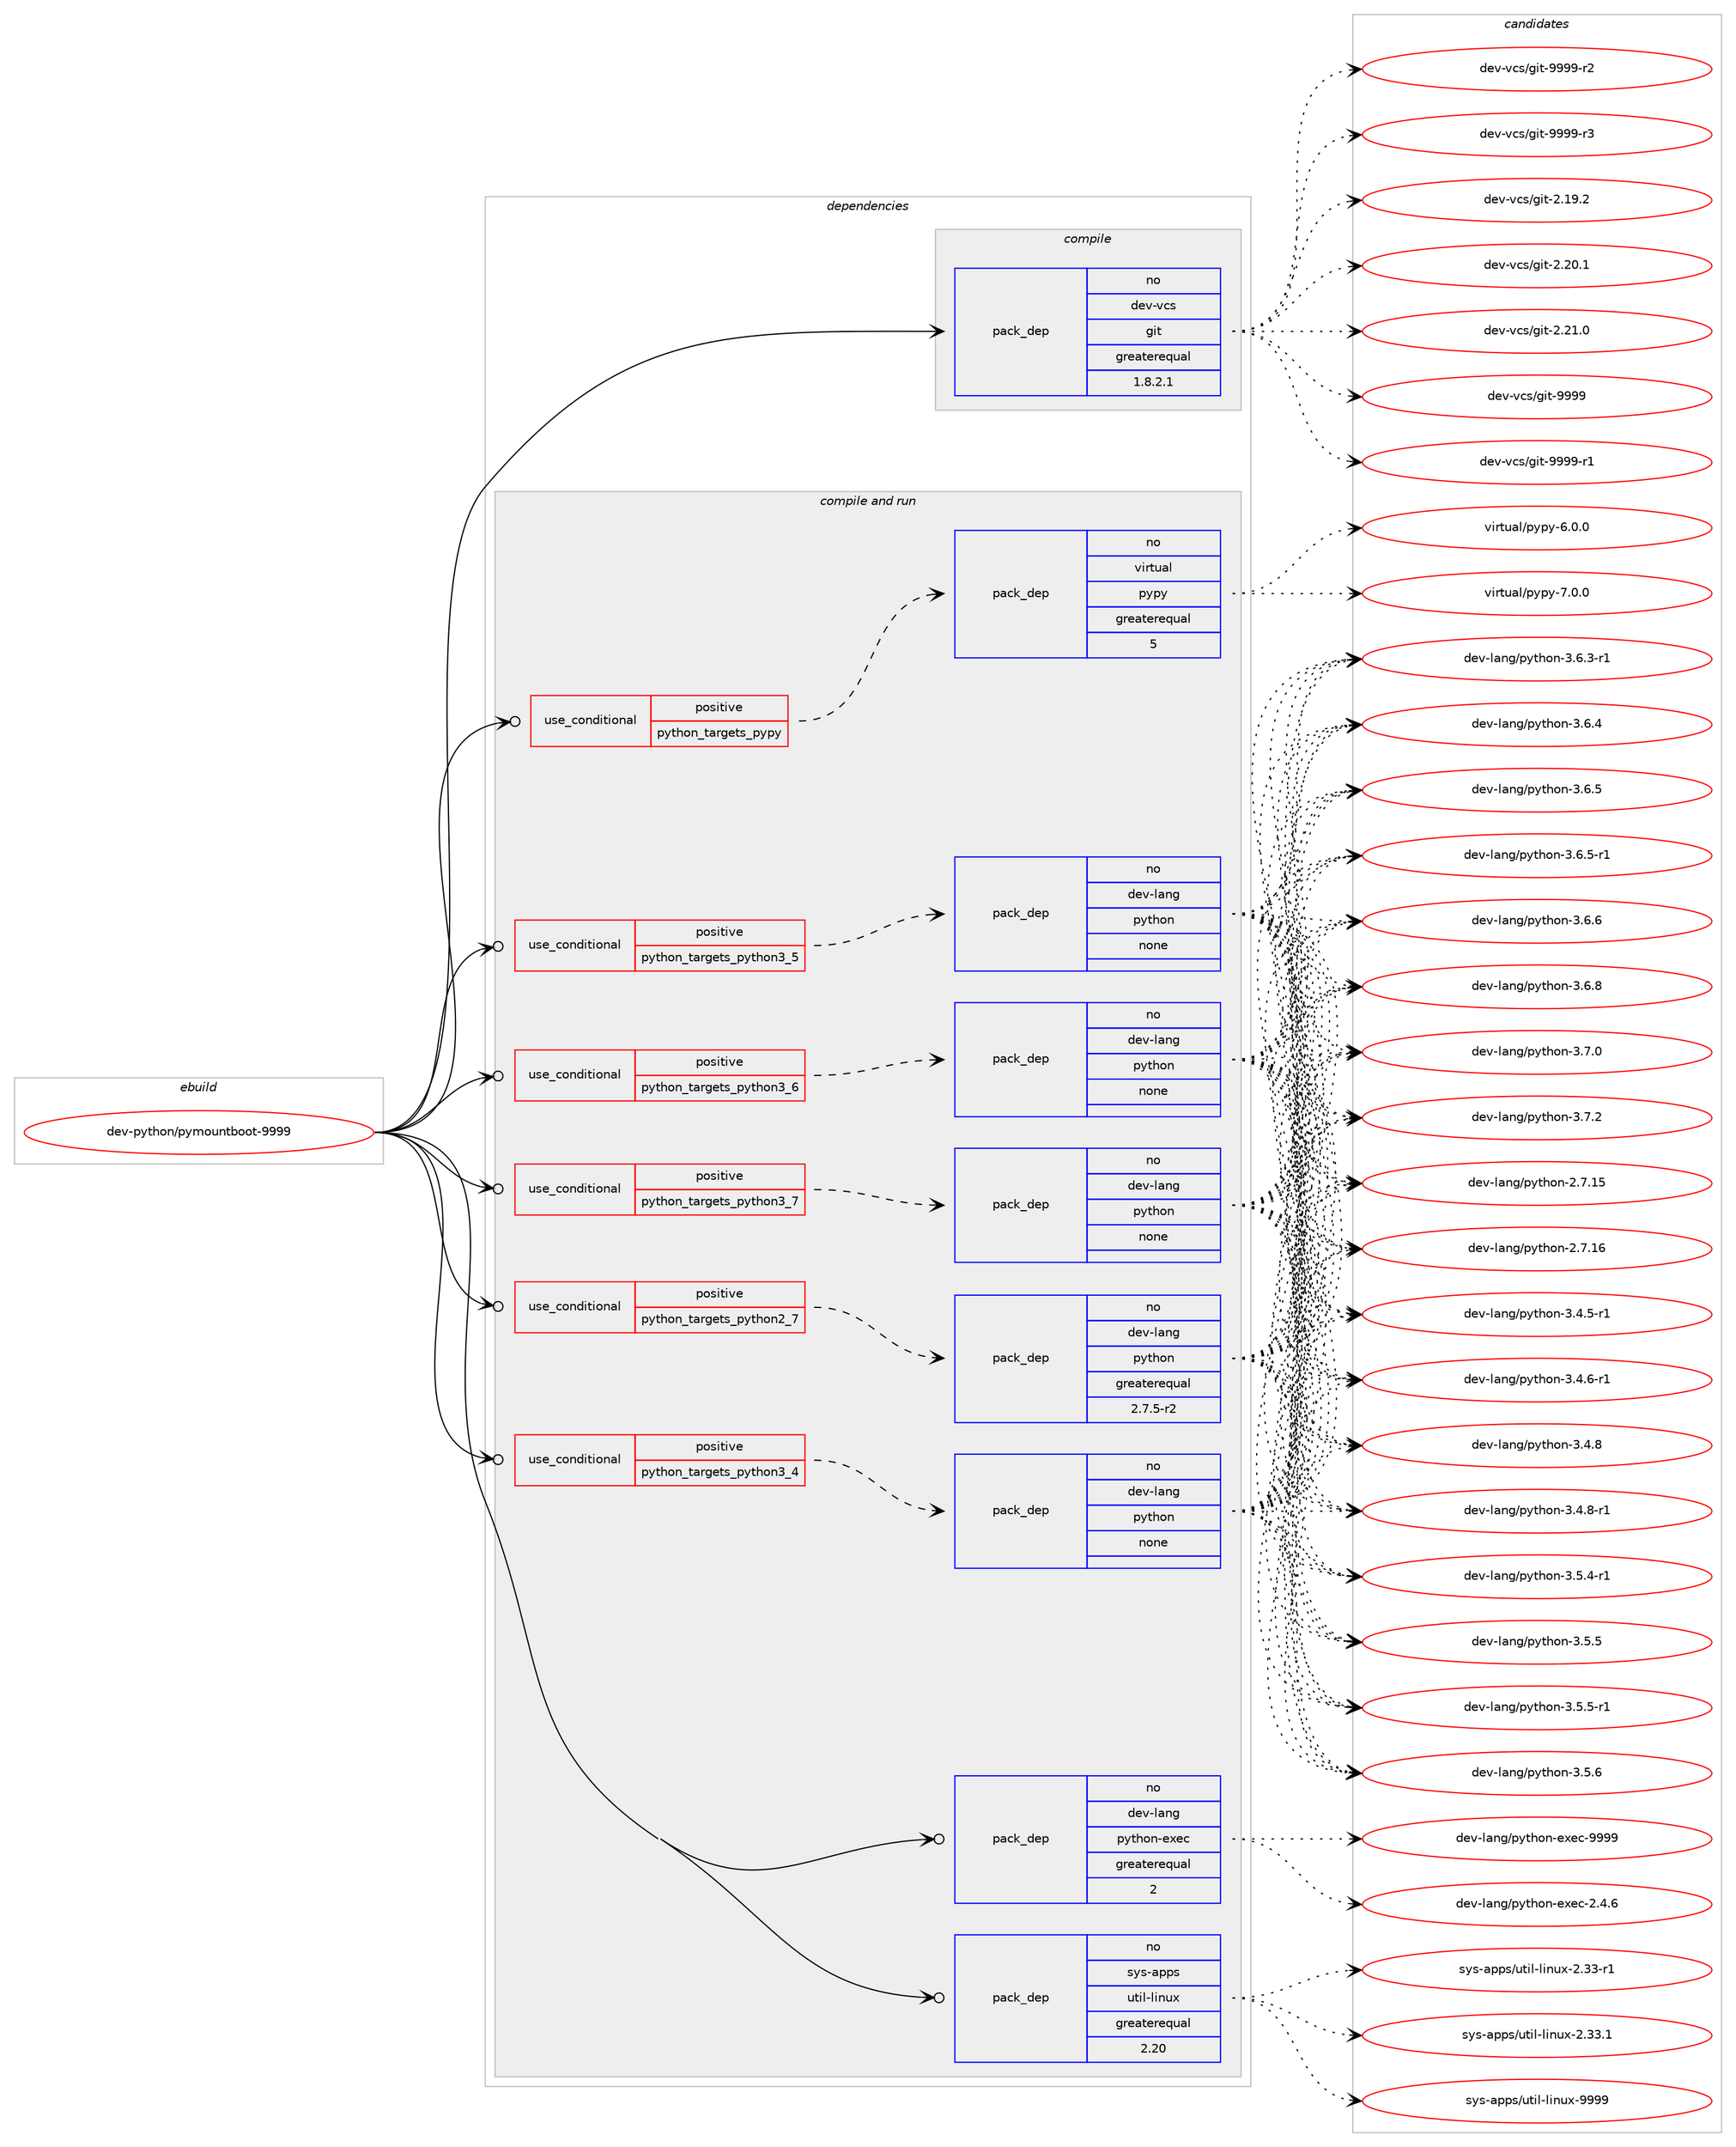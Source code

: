 digraph prolog {

# *************
# Graph options
# *************

newrank=true;
concentrate=true;
compound=true;
graph [rankdir=LR,fontname=Helvetica,fontsize=10,ranksep=1.5];#, ranksep=2.5, nodesep=0.2];
edge  [arrowhead=vee];
node  [fontname=Helvetica,fontsize=10];

# **********
# The ebuild
# **********

subgraph cluster_leftcol {
color=gray;
rank=same;
label=<<i>ebuild</i>>;
id [label="dev-python/pymountboot-9999", color=red, width=4, href="../dev-python/pymountboot-9999.svg"];
}

# ****************
# The dependencies
# ****************

subgraph cluster_midcol {
color=gray;
label=<<i>dependencies</i>>;
subgraph cluster_compile {
fillcolor="#eeeeee";
style=filled;
label=<<i>compile</i>>;
subgraph pack1026000 {
dependency1430547 [label=<<TABLE BORDER="0" CELLBORDER="1" CELLSPACING="0" CELLPADDING="4" WIDTH="220"><TR><TD ROWSPAN="6" CELLPADDING="30">pack_dep</TD></TR><TR><TD WIDTH="110">no</TD></TR><TR><TD>dev-vcs</TD></TR><TR><TD>git</TD></TR><TR><TD>greaterequal</TD></TR><TR><TD>1.8.2.1</TD></TR></TABLE>>, shape=none, color=blue];
}
id:e -> dependency1430547:w [weight=20,style="solid",arrowhead="vee"];
}
subgraph cluster_compileandrun {
fillcolor="#eeeeee";
style=filled;
label=<<i>compile and run</i>>;
subgraph cond381225 {
dependency1430548 [label=<<TABLE BORDER="0" CELLBORDER="1" CELLSPACING="0" CELLPADDING="4"><TR><TD ROWSPAN="3" CELLPADDING="10">use_conditional</TD></TR><TR><TD>positive</TD></TR><TR><TD>python_targets_pypy</TD></TR></TABLE>>, shape=none, color=red];
subgraph pack1026001 {
dependency1430549 [label=<<TABLE BORDER="0" CELLBORDER="1" CELLSPACING="0" CELLPADDING="4" WIDTH="220"><TR><TD ROWSPAN="6" CELLPADDING="30">pack_dep</TD></TR><TR><TD WIDTH="110">no</TD></TR><TR><TD>virtual</TD></TR><TR><TD>pypy</TD></TR><TR><TD>greaterequal</TD></TR><TR><TD>5</TD></TR></TABLE>>, shape=none, color=blue];
}
dependency1430548:e -> dependency1430549:w [weight=20,style="dashed",arrowhead="vee"];
}
id:e -> dependency1430548:w [weight=20,style="solid",arrowhead="odotvee"];
subgraph cond381226 {
dependency1430550 [label=<<TABLE BORDER="0" CELLBORDER="1" CELLSPACING="0" CELLPADDING="4"><TR><TD ROWSPAN="3" CELLPADDING="10">use_conditional</TD></TR><TR><TD>positive</TD></TR><TR><TD>python_targets_python2_7</TD></TR></TABLE>>, shape=none, color=red];
subgraph pack1026002 {
dependency1430551 [label=<<TABLE BORDER="0" CELLBORDER="1" CELLSPACING="0" CELLPADDING="4" WIDTH="220"><TR><TD ROWSPAN="6" CELLPADDING="30">pack_dep</TD></TR><TR><TD WIDTH="110">no</TD></TR><TR><TD>dev-lang</TD></TR><TR><TD>python</TD></TR><TR><TD>greaterequal</TD></TR><TR><TD>2.7.5-r2</TD></TR></TABLE>>, shape=none, color=blue];
}
dependency1430550:e -> dependency1430551:w [weight=20,style="dashed",arrowhead="vee"];
}
id:e -> dependency1430550:w [weight=20,style="solid",arrowhead="odotvee"];
subgraph cond381227 {
dependency1430552 [label=<<TABLE BORDER="0" CELLBORDER="1" CELLSPACING="0" CELLPADDING="4"><TR><TD ROWSPAN="3" CELLPADDING="10">use_conditional</TD></TR><TR><TD>positive</TD></TR><TR><TD>python_targets_python3_4</TD></TR></TABLE>>, shape=none, color=red];
subgraph pack1026003 {
dependency1430553 [label=<<TABLE BORDER="0" CELLBORDER="1" CELLSPACING="0" CELLPADDING="4" WIDTH="220"><TR><TD ROWSPAN="6" CELLPADDING="30">pack_dep</TD></TR><TR><TD WIDTH="110">no</TD></TR><TR><TD>dev-lang</TD></TR><TR><TD>python</TD></TR><TR><TD>none</TD></TR><TR><TD></TD></TR></TABLE>>, shape=none, color=blue];
}
dependency1430552:e -> dependency1430553:w [weight=20,style="dashed",arrowhead="vee"];
}
id:e -> dependency1430552:w [weight=20,style="solid",arrowhead="odotvee"];
subgraph cond381228 {
dependency1430554 [label=<<TABLE BORDER="0" CELLBORDER="1" CELLSPACING="0" CELLPADDING="4"><TR><TD ROWSPAN="3" CELLPADDING="10">use_conditional</TD></TR><TR><TD>positive</TD></TR><TR><TD>python_targets_python3_5</TD></TR></TABLE>>, shape=none, color=red];
subgraph pack1026004 {
dependency1430555 [label=<<TABLE BORDER="0" CELLBORDER="1" CELLSPACING="0" CELLPADDING="4" WIDTH="220"><TR><TD ROWSPAN="6" CELLPADDING="30">pack_dep</TD></TR><TR><TD WIDTH="110">no</TD></TR><TR><TD>dev-lang</TD></TR><TR><TD>python</TD></TR><TR><TD>none</TD></TR><TR><TD></TD></TR></TABLE>>, shape=none, color=blue];
}
dependency1430554:e -> dependency1430555:w [weight=20,style="dashed",arrowhead="vee"];
}
id:e -> dependency1430554:w [weight=20,style="solid",arrowhead="odotvee"];
subgraph cond381229 {
dependency1430556 [label=<<TABLE BORDER="0" CELLBORDER="1" CELLSPACING="0" CELLPADDING="4"><TR><TD ROWSPAN="3" CELLPADDING="10">use_conditional</TD></TR><TR><TD>positive</TD></TR><TR><TD>python_targets_python3_6</TD></TR></TABLE>>, shape=none, color=red];
subgraph pack1026005 {
dependency1430557 [label=<<TABLE BORDER="0" CELLBORDER="1" CELLSPACING="0" CELLPADDING="4" WIDTH="220"><TR><TD ROWSPAN="6" CELLPADDING="30">pack_dep</TD></TR><TR><TD WIDTH="110">no</TD></TR><TR><TD>dev-lang</TD></TR><TR><TD>python</TD></TR><TR><TD>none</TD></TR><TR><TD></TD></TR></TABLE>>, shape=none, color=blue];
}
dependency1430556:e -> dependency1430557:w [weight=20,style="dashed",arrowhead="vee"];
}
id:e -> dependency1430556:w [weight=20,style="solid",arrowhead="odotvee"];
subgraph cond381230 {
dependency1430558 [label=<<TABLE BORDER="0" CELLBORDER="1" CELLSPACING="0" CELLPADDING="4"><TR><TD ROWSPAN="3" CELLPADDING="10">use_conditional</TD></TR><TR><TD>positive</TD></TR><TR><TD>python_targets_python3_7</TD></TR></TABLE>>, shape=none, color=red];
subgraph pack1026006 {
dependency1430559 [label=<<TABLE BORDER="0" CELLBORDER="1" CELLSPACING="0" CELLPADDING="4" WIDTH="220"><TR><TD ROWSPAN="6" CELLPADDING="30">pack_dep</TD></TR><TR><TD WIDTH="110">no</TD></TR><TR><TD>dev-lang</TD></TR><TR><TD>python</TD></TR><TR><TD>none</TD></TR><TR><TD></TD></TR></TABLE>>, shape=none, color=blue];
}
dependency1430558:e -> dependency1430559:w [weight=20,style="dashed",arrowhead="vee"];
}
id:e -> dependency1430558:w [weight=20,style="solid",arrowhead="odotvee"];
subgraph pack1026007 {
dependency1430560 [label=<<TABLE BORDER="0" CELLBORDER="1" CELLSPACING="0" CELLPADDING="4" WIDTH="220"><TR><TD ROWSPAN="6" CELLPADDING="30">pack_dep</TD></TR><TR><TD WIDTH="110">no</TD></TR><TR><TD>dev-lang</TD></TR><TR><TD>python-exec</TD></TR><TR><TD>greaterequal</TD></TR><TR><TD>2</TD></TR></TABLE>>, shape=none, color=blue];
}
id:e -> dependency1430560:w [weight=20,style="solid",arrowhead="odotvee"];
subgraph pack1026008 {
dependency1430561 [label=<<TABLE BORDER="0" CELLBORDER="1" CELLSPACING="0" CELLPADDING="4" WIDTH="220"><TR><TD ROWSPAN="6" CELLPADDING="30">pack_dep</TD></TR><TR><TD WIDTH="110">no</TD></TR><TR><TD>sys-apps</TD></TR><TR><TD>util-linux</TD></TR><TR><TD>greaterequal</TD></TR><TR><TD>2.20</TD></TR></TABLE>>, shape=none, color=blue];
}
id:e -> dependency1430561:w [weight=20,style="solid",arrowhead="odotvee"];
}
subgraph cluster_run {
fillcolor="#eeeeee";
style=filled;
label=<<i>run</i>>;
}
}

# **************
# The candidates
# **************

subgraph cluster_choices {
rank=same;
color=gray;
label=<<i>candidates</i>>;

subgraph choice1026000 {
color=black;
nodesep=1;
choice10010111845118991154710310511645504649574650 [label="dev-vcs/git-2.19.2", color=red, width=4,href="../dev-vcs/git-2.19.2.svg"];
choice10010111845118991154710310511645504650484649 [label="dev-vcs/git-2.20.1", color=red, width=4,href="../dev-vcs/git-2.20.1.svg"];
choice10010111845118991154710310511645504650494648 [label="dev-vcs/git-2.21.0", color=red, width=4,href="../dev-vcs/git-2.21.0.svg"];
choice1001011184511899115471031051164557575757 [label="dev-vcs/git-9999", color=red, width=4,href="../dev-vcs/git-9999.svg"];
choice10010111845118991154710310511645575757574511449 [label="dev-vcs/git-9999-r1", color=red, width=4,href="../dev-vcs/git-9999-r1.svg"];
choice10010111845118991154710310511645575757574511450 [label="dev-vcs/git-9999-r2", color=red, width=4,href="../dev-vcs/git-9999-r2.svg"];
choice10010111845118991154710310511645575757574511451 [label="dev-vcs/git-9999-r3", color=red, width=4,href="../dev-vcs/git-9999-r3.svg"];
dependency1430547:e -> choice10010111845118991154710310511645504649574650:w [style=dotted,weight="100"];
dependency1430547:e -> choice10010111845118991154710310511645504650484649:w [style=dotted,weight="100"];
dependency1430547:e -> choice10010111845118991154710310511645504650494648:w [style=dotted,weight="100"];
dependency1430547:e -> choice1001011184511899115471031051164557575757:w [style=dotted,weight="100"];
dependency1430547:e -> choice10010111845118991154710310511645575757574511449:w [style=dotted,weight="100"];
dependency1430547:e -> choice10010111845118991154710310511645575757574511450:w [style=dotted,weight="100"];
dependency1430547:e -> choice10010111845118991154710310511645575757574511451:w [style=dotted,weight="100"];
}
subgraph choice1026001 {
color=black;
nodesep=1;
choice1181051141161179710847112121112121455446484648 [label="virtual/pypy-6.0.0", color=red, width=4,href="../virtual/pypy-6.0.0.svg"];
choice1181051141161179710847112121112121455546484648 [label="virtual/pypy-7.0.0", color=red, width=4,href="../virtual/pypy-7.0.0.svg"];
dependency1430549:e -> choice1181051141161179710847112121112121455446484648:w [style=dotted,weight="100"];
dependency1430549:e -> choice1181051141161179710847112121112121455546484648:w [style=dotted,weight="100"];
}
subgraph choice1026002 {
color=black;
nodesep=1;
choice10010111845108971101034711212111610411111045504655464953 [label="dev-lang/python-2.7.15", color=red, width=4,href="../dev-lang/python-2.7.15.svg"];
choice10010111845108971101034711212111610411111045504655464954 [label="dev-lang/python-2.7.16", color=red, width=4,href="../dev-lang/python-2.7.16.svg"];
choice1001011184510897110103471121211161041111104551465246534511449 [label="dev-lang/python-3.4.5-r1", color=red, width=4,href="../dev-lang/python-3.4.5-r1.svg"];
choice1001011184510897110103471121211161041111104551465246544511449 [label="dev-lang/python-3.4.6-r1", color=red, width=4,href="../dev-lang/python-3.4.6-r1.svg"];
choice100101118451089711010347112121116104111110455146524656 [label="dev-lang/python-3.4.8", color=red, width=4,href="../dev-lang/python-3.4.8.svg"];
choice1001011184510897110103471121211161041111104551465246564511449 [label="dev-lang/python-3.4.8-r1", color=red, width=4,href="../dev-lang/python-3.4.8-r1.svg"];
choice1001011184510897110103471121211161041111104551465346524511449 [label="dev-lang/python-3.5.4-r1", color=red, width=4,href="../dev-lang/python-3.5.4-r1.svg"];
choice100101118451089711010347112121116104111110455146534653 [label="dev-lang/python-3.5.5", color=red, width=4,href="../dev-lang/python-3.5.5.svg"];
choice1001011184510897110103471121211161041111104551465346534511449 [label="dev-lang/python-3.5.5-r1", color=red, width=4,href="../dev-lang/python-3.5.5-r1.svg"];
choice100101118451089711010347112121116104111110455146534654 [label="dev-lang/python-3.5.6", color=red, width=4,href="../dev-lang/python-3.5.6.svg"];
choice1001011184510897110103471121211161041111104551465446514511449 [label="dev-lang/python-3.6.3-r1", color=red, width=4,href="../dev-lang/python-3.6.3-r1.svg"];
choice100101118451089711010347112121116104111110455146544652 [label="dev-lang/python-3.6.4", color=red, width=4,href="../dev-lang/python-3.6.4.svg"];
choice100101118451089711010347112121116104111110455146544653 [label="dev-lang/python-3.6.5", color=red, width=4,href="../dev-lang/python-3.6.5.svg"];
choice1001011184510897110103471121211161041111104551465446534511449 [label="dev-lang/python-3.6.5-r1", color=red, width=4,href="../dev-lang/python-3.6.5-r1.svg"];
choice100101118451089711010347112121116104111110455146544654 [label="dev-lang/python-3.6.6", color=red, width=4,href="../dev-lang/python-3.6.6.svg"];
choice100101118451089711010347112121116104111110455146544656 [label="dev-lang/python-3.6.8", color=red, width=4,href="../dev-lang/python-3.6.8.svg"];
choice100101118451089711010347112121116104111110455146554648 [label="dev-lang/python-3.7.0", color=red, width=4,href="../dev-lang/python-3.7.0.svg"];
choice100101118451089711010347112121116104111110455146554650 [label="dev-lang/python-3.7.2", color=red, width=4,href="../dev-lang/python-3.7.2.svg"];
dependency1430551:e -> choice10010111845108971101034711212111610411111045504655464953:w [style=dotted,weight="100"];
dependency1430551:e -> choice10010111845108971101034711212111610411111045504655464954:w [style=dotted,weight="100"];
dependency1430551:e -> choice1001011184510897110103471121211161041111104551465246534511449:w [style=dotted,weight="100"];
dependency1430551:e -> choice1001011184510897110103471121211161041111104551465246544511449:w [style=dotted,weight="100"];
dependency1430551:e -> choice100101118451089711010347112121116104111110455146524656:w [style=dotted,weight="100"];
dependency1430551:e -> choice1001011184510897110103471121211161041111104551465246564511449:w [style=dotted,weight="100"];
dependency1430551:e -> choice1001011184510897110103471121211161041111104551465346524511449:w [style=dotted,weight="100"];
dependency1430551:e -> choice100101118451089711010347112121116104111110455146534653:w [style=dotted,weight="100"];
dependency1430551:e -> choice1001011184510897110103471121211161041111104551465346534511449:w [style=dotted,weight="100"];
dependency1430551:e -> choice100101118451089711010347112121116104111110455146534654:w [style=dotted,weight="100"];
dependency1430551:e -> choice1001011184510897110103471121211161041111104551465446514511449:w [style=dotted,weight="100"];
dependency1430551:e -> choice100101118451089711010347112121116104111110455146544652:w [style=dotted,weight="100"];
dependency1430551:e -> choice100101118451089711010347112121116104111110455146544653:w [style=dotted,weight="100"];
dependency1430551:e -> choice1001011184510897110103471121211161041111104551465446534511449:w [style=dotted,weight="100"];
dependency1430551:e -> choice100101118451089711010347112121116104111110455146544654:w [style=dotted,weight="100"];
dependency1430551:e -> choice100101118451089711010347112121116104111110455146544656:w [style=dotted,weight="100"];
dependency1430551:e -> choice100101118451089711010347112121116104111110455146554648:w [style=dotted,weight="100"];
dependency1430551:e -> choice100101118451089711010347112121116104111110455146554650:w [style=dotted,weight="100"];
}
subgraph choice1026003 {
color=black;
nodesep=1;
choice10010111845108971101034711212111610411111045504655464953 [label="dev-lang/python-2.7.15", color=red, width=4,href="../dev-lang/python-2.7.15.svg"];
choice10010111845108971101034711212111610411111045504655464954 [label="dev-lang/python-2.7.16", color=red, width=4,href="../dev-lang/python-2.7.16.svg"];
choice1001011184510897110103471121211161041111104551465246534511449 [label="dev-lang/python-3.4.5-r1", color=red, width=4,href="../dev-lang/python-3.4.5-r1.svg"];
choice1001011184510897110103471121211161041111104551465246544511449 [label="dev-lang/python-3.4.6-r1", color=red, width=4,href="../dev-lang/python-3.4.6-r1.svg"];
choice100101118451089711010347112121116104111110455146524656 [label="dev-lang/python-3.4.8", color=red, width=4,href="../dev-lang/python-3.4.8.svg"];
choice1001011184510897110103471121211161041111104551465246564511449 [label="dev-lang/python-3.4.8-r1", color=red, width=4,href="../dev-lang/python-3.4.8-r1.svg"];
choice1001011184510897110103471121211161041111104551465346524511449 [label="dev-lang/python-3.5.4-r1", color=red, width=4,href="../dev-lang/python-3.5.4-r1.svg"];
choice100101118451089711010347112121116104111110455146534653 [label="dev-lang/python-3.5.5", color=red, width=4,href="../dev-lang/python-3.5.5.svg"];
choice1001011184510897110103471121211161041111104551465346534511449 [label="dev-lang/python-3.5.5-r1", color=red, width=4,href="../dev-lang/python-3.5.5-r1.svg"];
choice100101118451089711010347112121116104111110455146534654 [label="dev-lang/python-3.5.6", color=red, width=4,href="../dev-lang/python-3.5.6.svg"];
choice1001011184510897110103471121211161041111104551465446514511449 [label="dev-lang/python-3.6.3-r1", color=red, width=4,href="../dev-lang/python-3.6.3-r1.svg"];
choice100101118451089711010347112121116104111110455146544652 [label="dev-lang/python-3.6.4", color=red, width=4,href="../dev-lang/python-3.6.4.svg"];
choice100101118451089711010347112121116104111110455146544653 [label="dev-lang/python-3.6.5", color=red, width=4,href="../dev-lang/python-3.6.5.svg"];
choice1001011184510897110103471121211161041111104551465446534511449 [label="dev-lang/python-3.6.5-r1", color=red, width=4,href="../dev-lang/python-3.6.5-r1.svg"];
choice100101118451089711010347112121116104111110455146544654 [label="dev-lang/python-3.6.6", color=red, width=4,href="../dev-lang/python-3.6.6.svg"];
choice100101118451089711010347112121116104111110455146544656 [label="dev-lang/python-3.6.8", color=red, width=4,href="../dev-lang/python-3.6.8.svg"];
choice100101118451089711010347112121116104111110455146554648 [label="dev-lang/python-3.7.0", color=red, width=4,href="../dev-lang/python-3.7.0.svg"];
choice100101118451089711010347112121116104111110455146554650 [label="dev-lang/python-3.7.2", color=red, width=4,href="../dev-lang/python-3.7.2.svg"];
dependency1430553:e -> choice10010111845108971101034711212111610411111045504655464953:w [style=dotted,weight="100"];
dependency1430553:e -> choice10010111845108971101034711212111610411111045504655464954:w [style=dotted,weight="100"];
dependency1430553:e -> choice1001011184510897110103471121211161041111104551465246534511449:w [style=dotted,weight="100"];
dependency1430553:e -> choice1001011184510897110103471121211161041111104551465246544511449:w [style=dotted,weight="100"];
dependency1430553:e -> choice100101118451089711010347112121116104111110455146524656:w [style=dotted,weight="100"];
dependency1430553:e -> choice1001011184510897110103471121211161041111104551465246564511449:w [style=dotted,weight="100"];
dependency1430553:e -> choice1001011184510897110103471121211161041111104551465346524511449:w [style=dotted,weight="100"];
dependency1430553:e -> choice100101118451089711010347112121116104111110455146534653:w [style=dotted,weight="100"];
dependency1430553:e -> choice1001011184510897110103471121211161041111104551465346534511449:w [style=dotted,weight="100"];
dependency1430553:e -> choice100101118451089711010347112121116104111110455146534654:w [style=dotted,weight="100"];
dependency1430553:e -> choice1001011184510897110103471121211161041111104551465446514511449:w [style=dotted,weight="100"];
dependency1430553:e -> choice100101118451089711010347112121116104111110455146544652:w [style=dotted,weight="100"];
dependency1430553:e -> choice100101118451089711010347112121116104111110455146544653:w [style=dotted,weight="100"];
dependency1430553:e -> choice1001011184510897110103471121211161041111104551465446534511449:w [style=dotted,weight="100"];
dependency1430553:e -> choice100101118451089711010347112121116104111110455146544654:w [style=dotted,weight="100"];
dependency1430553:e -> choice100101118451089711010347112121116104111110455146544656:w [style=dotted,weight="100"];
dependency1430553:e -> choice100101118451089711010347112121116104111110455146554648:w [style=dotted,weight="100"];
dependency1430553:e -> choice100101118451089711010347112121116104111110455146554650:w [style=dotted,weight="100"];
}
subgraph choice1026004 {
color=black;
nodesep=1;
choice10010111845108971101034711212111610411111045504655464953 [label="dev-lang/python-2.7.15", color=red, width=4,href="../dev-lang/python-2.7.15.svg"];
choice10010111845108971101034711212111610411111045504655464954 [label="dev-lang/python-2.7.16", color=red, width=4,href="../dev-lang/python-2.7.16.svg"];
choice1001011184510897110103471121211161041111104551465246534511449 [label="dev-lang/python-3.4.5-r1", color=red, width=4,href="../dev-lang/python-3.4.5-r1.svg"];
choice1001011184510897110103471121211161041111104551465246544511449 [label="dev-lang/python-3.4.6-r1", color=red, width=4,href="../dev-lang/python-3.4.6-r1.svg"];
choice100101118451089711010347112121116104111110455146524656 [label="dev-lang/python-3.4.8", color=red, width=4,href="../dev-lang/python-3.4.8.svg"];
choice1001011184510897110103471121211161041111104551465246564511449 [label="dev-lang/python-3.4.8-r1", color=red, width=4,href="../dev-lang/python-3.4.8-r1.svg"];
choice1001011184510897110103471121211161041111104551465346524511449 [label="dev-lang/python-3.5.4-r1", color=red, width=4,href="../dev-lang/python-3.5.4-r1.svg"];
choice100101118451089711010347112121116104111110455146534653 [label="dev-lang/python-3.5.5", color=red, width=4,href="../dev-lang/python-3.5.5.svg"];
choice1001011184510897110103471121211161041111104551465346534511449 [label="dev-lang/python-3.5.5-r1", color=red, width=4,href="../dev-lang/python-3.5.5-r1.svg"];
choice100101118451089711010347112121116104111110455146534654 [label="dev-lang/python-3.5.6", color=red, width=4,href="../dev-lang/python-3.5.6.svg"];
choice1001011184510897110103471121211161041111104551465446514511449 [label="dev-lang/python-3.6.3-r1", color=red, width=4,href="../dev-lang/python-3.6.3-r1.svg"];
choice100101118451089711010347112121116104111110455146544652 [label="dev-lang/python-3.6.4", color=red, width=4,href="../dev-lang/python-3.6.4.svg"];
choice100101118451089711010347112121116104111110455146544653 [label="dev-lang/python-3.6.5", color=red, width=4,href="../dev-lang/python-3.6.5.svg"];
choice1001011184510897110103471121211161041111104551465446534511449 [label="dev-lang/python-3.6.5-r1", color=red, width=4,href="../dev-lang/python-3.6.5-r1.svg"];
choice100101118451089711010347112121116104111110455146544654 [label="dev-lang/python-3.6.6", color=red, width=4,href="../dev-lang/python-3.6.6.svg"];
choice100101118451089711010347112121116104111110455146544656 [label="dev-lang/python-3.6.8", color=red, width=4,href="../dev-lang/python-3.6.8.svg"];
choice100101118451089711010347112121116104111110455146554648 [label="dev-lang/python-3.7.0", color=red, width=4,href="../dev-lang/python-3.7.0.svg"];
choice100101118451089711010347112121116104111110455146554650 [label="dev-lang/python-3.7.2", color=red, width=4,href="../dev-lang/python-3.7.2.svg"];
dependency1430555:e -> choice10010111845108971101034711212111610411111045504655464953:w [style=dotted,weight="100"];
dependency1430555:e -> choice10010111845108971101034711212111610411111045504655464954:w [style=dotted,weight="100"];
dependency1430555:e -> choice1001011184510897110103471121211161041111104551465246534511449:w [style=dotted,weight="100"];
dependency1430555:e -> choice1001011184510897110103471121211161041111104551465246544511449:w [style=dotted,weight="100"];
dependency1430555:e -> choice100101118451089711010347112121116104111110455146524656:w [style=dotted,weight="100"];
dependency1430555:e -> choice1001011184510897110103471121211161041111104551465246564511449:w [style=dotted,weight="100"];
dependency1430555:e -> choice1001011184510897110103471121211161041111104551465346524511449:w [style=dotted,weight="100"];
dependency1430555:e -> choice100101118451089711010347112121116104111110455146534653:w [style=dotted,weight="100"];
dependency1430555:e -> choice1001011184510897110103471121211161041111104551465346534511449:w [style=dotted,weight="100"];
dependency1430555:e -> choice100101118451089711010347112121116104111110455146534654:w [style=dotted,weight="100"];
dependency1430555:e -> choice1001011184510897110103471121211161041111104551465446514511449:w [style=dotted,weight="100"];
dependency1430555:e -> choice100101118451089711010347112121116104111110455146544652:w [style=dotted,weight="100"];
dependency1430555:e -> choice100101118451089711010347112121116104111110455146544653:w [style=dotted,weight="100"];
dependency1430555:e -> choice1001011184510897110103471121211161041111104551465446534511449:w [style=dotted,weight="100"];
dependency1430555:e -> choice100101118451089711010347112121116104111110455146544654:w [style=dotted,weight="100"];
dependency1430555:e -> choice100101118451089711010347112121116104111110455146544656:w [style=dotted,weight="100"];
dependency1430555:e -> choice100101118451089711010347112121116104111110455146554648:w [style=dotted,weight="100"];
dependency1430555:e -> choice100101118451089711010347112121116104111110455146554650:w [style=dotted,weight="100"];
}
subgraph choice1026005 {
color=black;
nodesep=1;
choice10010111845108971101034711212111610411111045504655464953 [label="dev-lang/python-2.7.15", color=red, width=4,href="../dev-lang/python-2.7.15.svg"];
choice10010111845108971101034711212111610411111045504655464954 [label="dev-lang/python-2.7.16", color=red, width=4,href="../dev-lang/python-2.7.16.svg"];
choice1001011184510897110103471121211161041111104551465246534511449 [label="dev-lang/python-3.4.5-r1", color=red, width=4,href="../dev-lang/python-3.4.5-r1.svg"];
choice1001011184510897110103471121211161041111104551465246544511449 [label="dev-lang/python-3.4.6-r1", color=red, width=4,href="../dev-lang/python-3.4.6-r1.svg"];
choice100101118451089711010347112121116104111110455146524656 [label="dev-lang/python-3.4.8", color=red, width=4,href="../dev-lang/python-3.4.8.svg"];
choice1001011184510897110103471121211161041111104551465246564511449 [label="dev-lang/python-3.4.8-r1", color=red, width=4,href="../dev-lang/python-3.4.8-r1.svg"];
choice1001011184510897110103471121211161041111104551465346524511449 [label="dev-lang/python-3.5.4-r1", color=red, width=4,href="../dev-lang/python-3.5.4-r1.svg"];
choice100101118451089711010347112121116104111110455146534653 [label="dev-lang/python-3.5.5", color=red, width=4,href="../dev-lang/python-3.5.5.svg"];
choice1001011184510897110103471121211161041111104551465346534511449 [label="dev-lang/python-3.5.5-r1", color=red, width=4,href="../dev-lang/python-3.5.5-r1.svg"];
choice100101118451089711010347112121116104111110455146534654 [label="dev-lang/python-3.5.6", color=red, width=4,href="../dev-lang/python-3.5.6.svg"];
choice1001011184510897110103471121211161041111104551465446514511449 [label="dev-lang/python-3.6.3-r1", color=red, width=4,href="../dev-lang/python-3.6.3-r1.svg"];
choice100101118451089711010347112121116104111110455146544652 [label="dev-lang/python-3.6.4", color=red, width=4,href="../dev-lang/python-3.6.4.svg"];
choice100101118451089711010347112121116104111110455146544653 [label="dev-lang/python-3.6.5", color=red, width=4,href="../dev-lang/python-3.6.5.svg"];
choice1001011184510897110103471121211161041111104551465446534511449 [label="dev-lang/python-3.6.5-r1", color=red, width=4,href="../dev-lang/python-3.6.5-r1.svg"];
choice100101118451089711010347112121116104111110455146544654 [label="dev-lang/python-3.6.6", color=red, width=4,href="../dev-lang/python-3.6.6.svg"];
choice100101118451089711010347112121116104111110455146544656 [label="dev-lang/python-3.6.8", color=red, width=4,href="../dev-lang/python-3.6.8.svg"];
choice100101118451089711010347112121116104111110455146554648 [label="dev-lang/python-3.7.0", color=red, width=4,href="../dev-lang/python-3.7.0.svg"];
choice100101118451089711010347112121116104111110455146554650 [label="dev-lang/python-3.7.2", color=red, width=4,href="../dev-lang/python-3.7.2.svg"];
dependency1430557:e -> choice10010111845108971101034711212111610411111045504655464953:w [style=dotted,weight="100"];
dependency1430557:e -> choice10010111845108971101034711212111610411111045504655464954:w [style=dotted,weight="100"];
dependency1430557:e -> choice1001011184510897110103471121211161041111104551465246534511449:w [style=dotted,weight="100"];
dependency1430557:e -> choice1001011184510897110103471121211161041111104551465246544511449:w [style=dotted,weight="100"];
dependency1430557:e -> choice100101118451089711010347112121116104111110455146524656:w [style=dotted,weight="100"];
dependency1430557:e -> choice1001011184510897110103471121211161041111104551465246564511449:w [style=dotted,weight="100"];
dependency1430557:e -> choice1001011184510897110103471121211161041111104551465346524511449:w [style=dotted,weight="100"];
dependency1430557:e -> choice100101118451089711010347112121116104111110455146534653:w [style=dotted,weight="100"];
dependency1430557:e -> choice1001011184510897110103471121211161041111104551465346534511449:w [style=dotted,weight="100"];
dependency1430557:e -> choice100101118451089711010347112121116104111110455146534654:w [style=dotted,weight="100"];
dependency1430557:e -> choice1001011184510897110103471121211161041111104551465446514511449:w [style=dotted,weight="100"];
dependency1430557:e -> choice100101118451089711010347112121116104111110455146544652:w [style=dotted,weight="100"];
dependency1430557:e -> choice100101118451089711010347112121116104111110455146544653:w [style=dotted,weight="100"];
dependency1430557:e -> choice1001011184510897110103471121211161041111104551465446534511449:w [style=dotted,weight="100"];
dependency1430557:e -> choice100101118451089711010347112121116104111110455146544654:w [style=dotted,weight="100"];
dependency1430557:e -> choice100101118451089711010347112121116104111110455146544656:w [style=dotted,weight="100"];
dependency1430557:e -> choice100101118451089711010347112121116104111110455146554648:w [style=dotted,weight="100"];
dependency1430557:e -> choice100101118451089711010347112121116104111110455146554650:w [style=dotted,weight="100"];
}
subgraph choice1026006 {
color=black;
nodesep=1;
choice10010111845108971101034711212111610411111045504655464953 [label="dev-lang/python-2.7.15", color=red, width=4,href="../dev-lang/python-2.7.15.svg"];
choice10010111845108971101034711212111610411111045504655464954 [label="dev-lang/python-2.7.16", color=red, width=4,href="../dev-lang/python-2.7.16.svg"];
choice1001011184510897110103471121211161041111104551465246534511449 [label="dev-lang/python-3.4.5-r1", color=red, width=4,href="../dev-lang/python-3.4.5-r1.svg"];
choice1001011184510897110103471121211161041111104551465246544511449 [label="dev-lang/python-3.4.6-r1", color=red, width=4,href="../dev-lang/python-3.4.6-r1.svg"];
choice100101118451089711010347112121116104111110455146524656 [label="dev-lang/python-3.4.8", color=red, width=4,href="../dev-lang/python-3.4.8.svg"];
choice1001011184510897110103471121211161041111104551465246564511449 [label="dev-lang/python-3.4.8-r1", color=red, width=4,href="../dev-lang/python-3.4.8-r1.svg"];
choice1001011184510897110103471121211161041111104551465346524511449 [label="dev-lang/python-3.5.4-r1", color=red, width=4,href="../dev-lang/python-3.5.4-r1.svg"];
choice100101118451089711010347112121116104111110455146534653 [label="dev-lang/python-3.5.5", color=red, width=4,href="../dev-lang/python-3.5.5.svg"];
choice1001011184510897110103471121211161041111104551465346534511449 [label="dev-lang/python-3.5.5-r1", color=red, width=4,href="../dev-lang/python-3.5.5-r1.svg"];
choice100101118451089711010347112121116104111110455146534654 [label="dev-lang/python-3.5.6", color=red, width=4,href="../dev-lang/python-3.5.6.svg"];
choice1001011184510897110103471121211161041111104551465446514511449 [label="dev-lang/python-3.6.3-r1", color=red, width=4,href="../dev-lang/python-3.6.3-r1.svg"];
choice100101118451089711010347112121116104111110455146544652 [label="dev-lang/python-3.6.4", color=red, width=4,href="../dev-lang/python-3.6.4.svg"];
choice100101118451089711010347112121116104111110455146544653 [label="dev-lang/python-3.6.5", color=red, width=4,href="../dev-lang/python-3.6.5.svg"];
choice1001011184510897110103471121211161041111104551465446534511449 [label="dev-lang/python-3.6.5-r1", color=red, width=4,href="../dev-lang/python-3.6.5-r1.svg"];
choice100101118451089711010347112121116104111110455146544654 [label="dev-lang/python-3.6.6", color=red, width=4,href="../dev-lang/python-3.6.6.svg"];
choice100101118451089711010347112121116104111110455146544656 [label="dev-lang/python-3.6.8", color=red, width=4,href="../dev-lang/python-3.6.8.svg"];
choice100101118451089711010347112121116104111110455146554648 [label="dev-lang/python-3.7.0", color=red, width=4,href="../dev-lang/python-3.7.0.svg"];
choice100101118451089711010347112121116104111110455146554650 [label="dev-lang/python-3.7.2", color=red, width=4,href="../dev-lang/python-3.7.2.svg"];
dependency1430559:e -> choice10010111845108971101034711212111610411111045504655464953:w [style=dotted,weight="100"];
dependency1430559:e -> choice10010111845108971101034711212111610411111045504655464954:w [style=dotted,weight="100"];
dependency1430559:e -> choice1001011184510897110103471121211161041111104551465246534511449:w [style=dotted,weight="100"];
dependency1430559:e -> choice1001011184510897110103471121211161041111104551465246544511449:w [style=dotted,weight="100"];
dependency1430559:e -> choice100101118451089711010347112121116104111110455146524656:w [style=dotted,weight="100"];
dependency1430559:e -> choice1001011184510897110103471121211161041111104551465246564511449:w [style=dotted,weight="100"];
dependency1430559:e -> choice1001011184510897110103471121211161041111104551465346524511449:w [style=dotted,weight="100"];
dependency1430559:e -> choice100101118451089711010347112121116104111110455146534653:w [style=dotted,weight="100"];
dependency1430559:e -> choice1001011184510897110103471121211161041111104551465346534511449:w [style=dotted,weight="100"];
dependency1430559:e -> choice100101118451089711010347112121116104111110455146534654:w [style=dotted,weight="100"];
dependency1430559:e -> choice1001011184510897110103471121211161041111104551465446514511449:w [style=dotted,weight="100"];
dependency1430559:e -> choice100101118451089711010347112121116104111110455146544652:w [style=dotted,weight="100"];
dependency1430559:e -> choice100101118451089711010347112121116104111110455146544653:w [style=dotted,weight="100"];
dependency1430559:e -> choice1001011184510897110103471121211161041111104551465446534511449:w [style=dotted,weight="100"];
dependency1430559:e -> choice100101118451089711010347112121116104111110455146544654:w [style=dotted,weight="100"];
dependency1430559:e -> choice100101118451089711010347112121116104111110455146544656:w [style=dotted,weight="100"];
dependency1430559:e -> choice100101118451089711010347112121116104111110455146554648:w [style=dotted,weight="100"];
dependency1430559:e -> choice100101118451089711010347112121116104111110455146554650:w [style=dotted,weight="100"];
}
subgraph choice1026007 {
color=black;
nodesep=1;
choice1001011184510897110103471121211161041111104510112010199455046524654 [label="dev-lang/python-exec-2.4.6", color=red, width=4,href="../dev-lang/python-exec-2.4.6.svg"];
choice10010111845108971101034711212111610411111045101120101994557575757 [label="dev-lang/python-exec-9999", color=red, width=4,href="../dev-lang/python-exec-9999.svg"];
dependency1430560:e -> choice1001011184510897110103471121211161041111104510112010199455046524654:w [style=dotted,weight="100"];
dependency1430560:e -> choice10010111845108971101034711212111610411111045101120101994557575757:w [style=dotted,weight="100"];
}
subgraph choice1026008 {
color=black;
nodesep=1;
choice1151211154597112112115471171161051084510810511011712045504651514511449 [label="sys-apps/util-linux-2.33-r1", color=red, width=4,href="../sys-apps/util-linux-2.33-r1.svg"];
choice1151211154597112112115471171161051084510810511011712045504651514649 [label="sys-apps/util-linux-2.33.1", color=red, width=4,href="../sys-apps/util-linux-2.33.1.svg"];
choice115121115459711211211547117116105108451081051101171204557575757 [label="sys-apps/util-linux-9999", color=red, width=4,href="../sys-apps/util-linux-9999.svg"];
dependency1430561:e -> choice1151211154597112112115471171161051084510810511011712045504651514511449:w [style=dotted,weight="100"];
dependency1430561:e -> choice1151211154597112112115471171161051084510810511011712045504651514649:w [style=dotted,weight="100"];
dependency1430561:e -> choice115121115459711211211547117116105108451081051101171204557575757:w [style=dotted,weight="100"];
}
}

}
